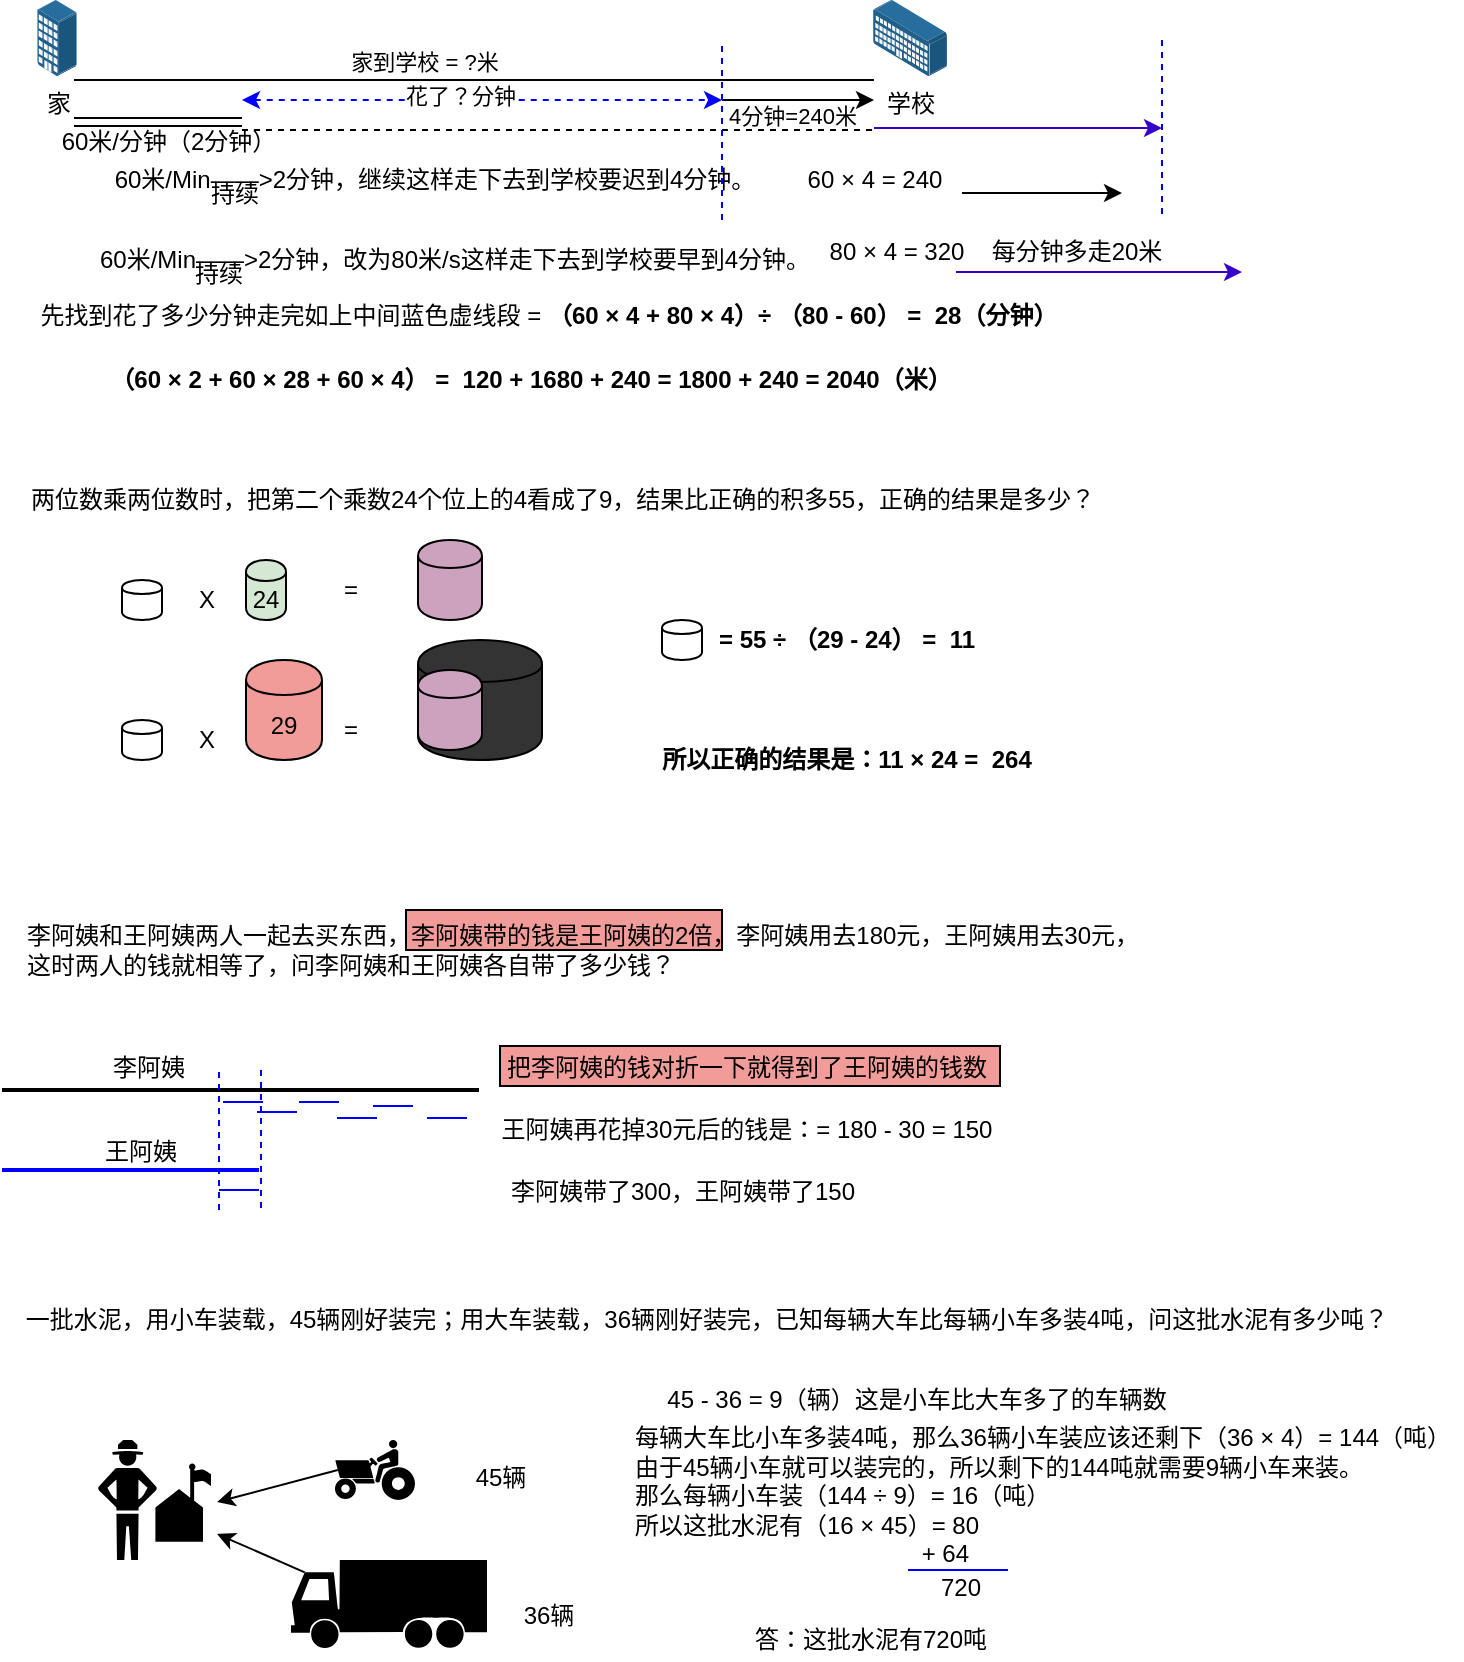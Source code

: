 <mxfile version="13.0.1" type="github">
  <diagram id="Pz9Wp0MGv7To2l7jw31U" name="第 1 页">
    <mxGraphModel dx="1422" dy="772" grid="1" gridSize="10" guides="1" tooltips="1" connect="1" arrows="1" fold="1" page="1" pageScale="1" pageWidth="827" pageHeight="1169" math="0" shadow="0">
      <root>
        <mxCell id="0" />
        <mxCell id="1" parent="0" />
        <mxCell id="qcMhjn22wfGFSeCv5ZoT-59" value="" style="rounded=0;whiteSpace=wrap;html=1;fillColor=#F19C99;" vertex="1" parent="1">
          <mxGeometry x="289" y="543" width="250" height="20" as="geometry" />
        </mxCell>
        <mxCell id="qcMhjn22wfGFSeCv5ZoT-38" value="把李阿姨的钱对折一下就得到了王阿姨的钱数" style="text;html=1;align=center;verticalAlign=middle;resizable=0;points=[];autosize=1;" vertex="1" parent="1">
          <mxGeometry x="282" y="544" width="260" height="20" as="geometry" />
        </mxCell>
        <mxCell id="qcMhjn22wfGFSeCv5ZoT-58" value="" style="rounded=0;whiteSpace=wrap;html=1;fillColor=#F19C99;" vertex="1" parent="1">
          <mxGeometry x="242" y="475" width="158" height="20" as="geometry" />
        </mxCell>
        <mxCell id="Qv1n9u9stY9VH0lMy7Xa-24" value="李阿姨和王阿姨两人一起去买东西，李阿姨带的钱是王阿姨的2倍，李阿姨用去180元，王阿姨用去30元，&lt;br&gt;&lt;div style=&quot;text-align: left&quot;&gt;&lt;span&gt;这时两人的钱就相等了，&lt;/span&gt;&lt;span&gt;问李阿姨和王阿姨各自带了多少钱？&lt;/span&gt;&lt;br&gt;&lt;/div&gt;" style="text;html=1;align=center;verticalAlign=middle;resizable=0;points=[];autosize=1;" parent="1" vertex="1">
          <mxGeometry x="45" y="480" width="570" height="30" as="geometry" />
        </mxCell>
        <mxCell id="Qv1n9u9stY9VH0lMy7Xa-1" value="" style="endArrow=none;html=1;" parent="1" edge="1">
          <mxGeometry width="50" height="50" relative="1" as="geometry">
            <mxPoint x="76" y="60" as="sourcePoint" />
            <mxPoint x="476" y="60" as="targetPoint" />
          </mxGeometry>
        </mxCell>
        <mxCell id="Qv1n9u9stY9VH0lMy7Xa-16" value="家到学校 = ?米" style="edgeLabel;html=1;align=center;verticalAlign=middle;resizable=0;points=[];" parent="Qv1n9u9stY9VH0lMy7Xa-1" vertex="1" connectable="0">
          <mxGeometry x="-0.125" relative="1" as="geometry">
            <mxPoint y="-9" as="offset" />
          </mxGeometry>
        </mxCell>
        <mxCell id="Qv1n9u9stY9VH0lMy7Xa-2" value="家" style="points=[];aspect=fixed;html=1;align=center;shadow=0;dashed=0;image;image=img/lib/allied_telesis/buildings/Apartments.svg;fontFamily=Helvetica;fontSize=12;fontColor=#000000;strokeColor=none;fillColor=none;gradientColor=none;" parent="1" vertex="1">
          <mxGeometry x="39" y="20" width="57" height="38" as="geometry" />
        </mxCell>
        <mxCell id="Qv1n9u9stY9VH0lMy7Xa-3" value="学校" style="points=[];aspect=fixed;html=1;align=center;shadow=0;dashed=0;image;image=img/lib/allied_telesis/buildings/Long_Building.svg;fontFamily=Helvetica;fontSize=12;fontColor=#000000;strokeColor=none;fillColor=none;gradientColor=none;" parent="1" vertex="1">
          <mxGeometry x="456" y="20" width="76" height="38" as="geometry" />
        </mxCell>
        <mxCell id="Qv1n9u9stY9VH0lMy7Xa-5" value="60米/Min——&amp;gt;2分钟，继续这样走下去到学校要迟到4分钟。" style="text;html=1;align=center;verticalAlign=middle;resizable=0;points=[];autosize=1;" parent="1" vertex="1">
          <mxGeometry x="86" y="100" width="340" height="20" as="geometry" />
        </mxCell>
        <mxCell id="Qv1n9u9stY9VH0lMy7Xa-6" value="60米/Min——&amp;gt;2分钟，改为80米/s这样走下去到学校要早到4分钟。" style="text;html=1;align=center;verticalAlign=middle;resizable=0;points=[];autosize=1;" parent="1" vertex="1">
          <mxGeometry x="81" y="140" width="370" height="20" as="geometry" />
        </mxCell>
        <mxCell id="Qv1n9u9stY9VH0lMy7Xa-7" value="" style="shape=link;html=1;" parent="1" edge="1">
          <mxGeometry width="50" height="50" relative="1" as="geometry">
            <mxPoint x="76" y="81" as="sourcePoint" />
            <mxPoint x="160" y="81" as="targetPoint" />
          </mxGeometry>
        </mxCell>
        <mxCell id="Qv1n9u9stY9VH0lMy7Xa-8" value="60米/分钟（2分钟）" style="text;html=1;align=center;verticalAlign=middle;resizable=0;points=[];autosize=1;" parent="1" vertex="1">
          <mxGeometry x="63" y="81" width="120" height="20" as="geometry" />
        </mxCell>
        <mxCell id="Qv1n9u9stY9VH0lMy7Xa-14" value="" style="endArrow=classic;html=1;" parent="1" edge="1">
          <mxGeometry width="50" height="50" relative="1" as="geometry">
            <mxPoint x="400" y="70" as="sourcePoint" />
            <mxPoint x="476" y="70" as="targetPoint" />
          </mxGeometry>
        </mxCell>
        <mxCell id="qcMhjn22wfGFSeCv5ZoT-44" value="4分钟=240米" style="edgeLabel;html=1;align=center;verticalAlign=middle;resizable=0;points=[];" vertex="1" connectable="0" parent="Qv1n9u9stY9VH0lMy7Xa-14">
          <mxGeometry x="-0.316" y="1" relative="1" as="geometry">
            <mxPoint x="9" y="9" as="offset" />
          </mxGeometry>
        </mxCell>
        <mxCell id="Qv1n9u9stY9VH0lMy7Xa-15" value="" style="endArrow=classic;html=1;fillColor=#6a00ff;strokeColor=#3700CC;" parent="1" edge="1">
          <mxGeometry width="50" height="50" relative="1" as="geometry">
            <mxPoint x="476" y="84" as="sourcePoint" />
            <mxPoint x="620" y="84" as="targetPoint" />
          </mxGeometry>
        </mxCell>
        <mxCell id="Qv1n9u9stY9VH0lMy7Xa-17" value="持续" style="text;html=1;align=center;verticalAlign=middle;resizable=0;points=[];autosize=1;" parent="1" vertex="1">
          <mxGeometry x="136" y="107" width="40" height="20" as="geometry" />
        </mxCell>
        <mxCell id="Qv1n9u9stY9VH0lMy7Xa-18" value="持续" style="text;html=1;align=center;verticalAlign=middle;resizable=0;points=[];autosize=1;" parent="1" vertex="1">
          <mxGeometry x="128" y="147" width="40" height="20" as="geometry" />
        </mxCell>
        <mxCell id="Qv1n9u9stY9VH0lMy7Xa-19" value="60 × 4 = 240" style="text;html=1;align=center;verticalAlign=middle;resizable=0;points=[];autosize=1;" parent="1" vertex="1">
          <mxGeometry x="436" y="100" width="80" height="20" as="geometry" />
        </mxCell>
        <mxCell id="Qv1n9u9stY9VH0lMy7Xa-20" value="80 × 4 = 320" style="text;html=1;align=center;verticalAlign=middle;resizable=0;points=[];autosize=1;" parent="1" vertex="1">
          <mxGeometry x="447" y="136" width="80" height="20" as="geometry" />
        </mxCell>
        <mxCell id="Qv1n9u9stY9VH0lMy7Xa-21" value="" style="endArrow=classic;html=1;" parent="1" edge="1">
          <mxGeometry width="50" height="50" relative="1" as="geometry">
            <mxPoint x="520" y="116.5" as="sourcePoint" />
            <mxPoint x="600" y="116.5" as="targetPoint" />
          </mxGeometry>
        </mxCell>
        <mxCell id="Qv1n9u9stY9VH0lMy7Xa-22" value="" style="endArrow=classic;html=1;fillColor=#6a00ff;strokeColor=#3700CC;" parent="1" edge="1">
          <mxGeometry width="50" height="50" relative="1" as="geometry">
            <mxPoint x="517" y="156" as="sourcePoint" />
            <mxPoint x="660" y="156" as="targetPoint" />
          </mxGeometry>
        </mxCell>
        <mxCell id="Qv1n9u9stY9VH0lMy7Xa-23" value="两位数乘两位数时，把第二个乘数24个位上的4看成了9，结果比正确的积多55，正确的结果是多少？" style="text;html=1;align=center;verticalAlign=middle;resizable=0;points=[];autosize=1;" parent="1" vertex="1">
          <mxGeometry x="45" y="260" width="550" height="20" as="geometry" />
        </mxCell>
        <mxCell id="Qv1n9u9stY9VH0lMy7Xa-25" value="一批水泥，用小车装载，45辆刚好装完；用大车装载，36辆刚好装完，已知每辆大车比每辆小车多装4吨，问这批水泥有多少吨？" style="text;html=1;align=center;verticalAlign=middle;resizable=0;points=[];autosize=1;" parent="1" vertex="1">
          <mxGeometry x="42" y="670" width="700" height="20" as="geometry" />
        </mxCell>
        <mxCell id="Qv1n9u9stY9VH0lMy7Xa-27" value="" style="shape=mxgraph.signs.transportation.tractor_1;html=1;pointerEvents=1;fillColor=#000000;strokeColor=none;verticalLabelPosition=bottom;verticalAlign=top;align=center;" parent="1" vertex="1">
          <mxGeometry x="206.5" y="740" width="40" height="30" as="geometry" />
        </mxCell>
        <mxCell id="Qv1n9u9stY9VH0lMy7Xa-28" value="" style="shape=mxgraph.signs.transportation.truck_3;html=1;pointerEvents=1;fillColor=#000000;strokeColor=none;verticalLabelPosition=bottom;verticalAlign=top;align=center;" parent="1" vertex="1">
          <mxGeometry x="184.5" y="800" width="98" height="44" as="geometry" />
        </mxCell>
        <mxCell id="Qv1n9u9stY9VH0lMy7Xa-29" value="" style="shape=mxgraph.signs.sports.ranger_station_2;html=1;pointerEvents=1;fillColor=#000000;strokeColor=none;verticalLabelPosition=bottom;verticalAlign=top;align=center;" parent="1" vertex="1">
          <mxGeometry x="87.5" y="740" width="57" height="60" as="geometry" />
        </mxCell>
        <mxCell id="Qv1n9u9stY9VH0lMy7Xa-30" value="" style="endArrow=classic;html=1;exitX=0.035;exitY=0.5;exitDx=0;exitDy=0;exitPerimeter=0;entryX=1.053;entryY=0.517;entryDx=0;entryDy=0;entryPerimeter=0;" parent="1" source="Qv1n9u9stY9VH0lMy7Xa-27" target="Qv1n9u9stY9VH0lMy7Xa-29" edge="1">
          <mxGeometry width="50" height="50" relative="1" as="geometry">
            <mxPoint x="254.5" y="780" as="sourcePoint" />
            <mxPoint x="294.5" y="758" as="targetPoint" />
          </mxGeometry>
        </mxCell>
        <mxCell id="Qv1n9u9stY9VH0lMy7Xa-33" value="" style="endArrow=classic;html=1;exitX=0.07;exitY=0.14;exitDx=0;exitDy=0;exitPerimeter=0;entryX=1.053;entryY=0.783;entryDx=0;entryDy=0;entryPerimeter=0;" parent="1" source="Qv1n9u9stY9VH0lMy7Xa-28" target="Qv1n9u9stY9VH0lMy7Xa-29" edge="1">
          <mxGeometry width="50" height="50" relative="1" as="geometry">
            <mxPoint x="217.9" y="765" as="sourcePoint" />
            <mxPoint x="157.521" y="781.02" as="targetPoint" />
          </mxGeometry>
        </mxCell>
        <mxCell id="Qv1n9u9stY9VH0lMy7Xa-34" value="45辆" style="text;html=1;align=center;verticalAlign=middle;resizable=0;points=[];autosize=1;" parent="1" vertex="1">
          <mxGeometry x="268.5" y="749" width="40" height="20" as="geometry" />
        </mxCell>
        <mxCell id="Qv1n9u9stY9VH0lMy7Xa-35" value="36辆" style="text;html=1;align=center;verticalAlign=middle;resizable=0;points=[];autosize=1;" parent="1" vertex="1">
          <mxGeometry x="292.5" y="818" width="40" height="20" as="geometry" />
        </mxCell>
        <mxCell id="qcMhjn22wfGFSeCv5ZoT-1" value="" style="shape=cylinder;whiteSpace=wrap;html=1;boundedLbl=1;backgroundOutline=1;" vertex="1" parent="1">
          <mxGeometry x="100" y="310" width="20" height="20" as="geometry" />
        </mxCell>
        <mxCell id="qcMhjn22wfGFSeCv5ZoT-2" value="24" style="shape=cylinder;whiteSpace=wrap;html=1;boundedLbl=1;backgroundOutline=1;fillColor=#D5E8D4;" vertex="1" parent="1">
          <mxGeometry x="162" y="300" width="20" height="30" as="geometry" />
        </mxCell>
        <mxCell id="qcMhjn22wfGFSeCv5ZoT-3" value="" style="shape=cylinder;whiteSpace=wrap;html=1;boundedLbl=1;backgroundOutline=1;fillColor=#CDA2BE;" vertex="1" parent="1">
          <mxGeometry x="248" y="290" width="32" height="40" as="geometry" />
        </mxCell>
        <mxCell id="qcMhjn22wfGFSeCv5ZoT-4" value="X" style="text;html=1;align=center;verticalAlign=middle;resizable=0;points=[];autosize=1;" vertex="1" parent="1">
          <mxGeometry x="132" y="310" width="20" height="20" as="geometry" />
        </mxCell>
        <mxCell id="qcMhjn22wfGFSeCv5ZoT-5" value="=" style="text;html=1;align=center;verticalAlign=middle;resizable=0;points=[];autosize=1;" vertex="1" parent="1">
          <mxGeometry x="204" y="305" width="20" height="20" as="geometry" />
        </mxCell>
        <mxCell id="qcMhjn22wfGFSeCv5ZoT-6" value="" style="shape=cylinder;whiteSpace=wrap;html=1;boundedLbl=1;backgroundOutline=1;" vertex="1" parent="1">
          <mxGeometry x="100" y="380" width="20" height="20" as="geometry" />
        </mxCell>
        <mxCell id="qcMhjn22wfGFSeCv5ZoT-7" value="29" style="shape=cylinder;whiteSpace=wrap;html=1;boundedLbl=1;backgroundOutline=1;fillColor=#F19C99;" vertex="1" parent="1">
          <mxGeometry x="162" y="350" width="38" height="50" as="geometry" />
        </mxCell>
        <mxCell id="qcMhjn22wfGFSeCv5ZoT-8" value="" style="shape=cylinder;whiteSpace=wrap;html=1;boundedLbl=1;backgroundOutline=1;fillColor=#333333;" vertex="1" parent="1">
          <mxGeometry x="248" y="340" width="62" height="60" as="geometry" />
        </mxCell>
        <mxCell id="qcMhjn22wfGFSeCv5ZoT-9" value="X" style="text;html=1;align=center;verticalAlign=middle;resizable=0;points=[];autosize=1;" vertex="1" parent="1">
          <mxGeometry x="132" y="380" width="20" height="20" as="geometry" />
        </mxCell>
        <mxCell id="qcMhjn22wfGFSeCv5ZoT-10" value="=" style="text;html=1;align=center;verticalAlign=middle;resizable=0;points=[];autosize=1;" vertex="1" parent="1">
          <mxGeometry x="204" y="375" width="20" height="20" as="geometry" />
        </mxCell>
        <mxCell id="qcMhjn22wfGFSeCv5ZoT-11" value="" style="endArrow=none;html=1;fontStyle=1;strokeWidth=2;" edge="1" parent="1">
          <mxGeometry width="50" height="50" relative="1" as="geometry">
            <mxPoint x="40" y="565" as="sourcePoint" />
            <mxPoint x="278.5" y="565" as="targetPoint" />
          </mxGeometry>
        </mxCell>
        <mxCell id="qcMhjn22wfGFSeCv5ZoT-12" value="" style="endArrow=none;html=1;strokeWidth=2;strokeColor=#0000FF;" edge="1" parent="1">
          <mxGeometry width="50" height="50" relative="1" as="geometry">
            <mxPoint x="40" y="605" as="sourcePoint" />
            <mxPoint x="168.5" y="605" as="targetPoint" />
          </mxGeometry>
        </mxCell>
        <mxCell id="qcMhjn22wfGFSeCv5ZoT-13" value="李阿姨" style="text;html=1;align=center;verticalAlign=middle;resizable=0;points=[];autosize=1;" vertex="1" parent="1">
          <mxGeometry x="87.5" y="544" width="50" height="20" as="geometry" />
        </mxCell>
        <mxCell id="qcMhjn22wfGFSeCv5ZoT-14" value="王阿姨" style="text;html=1;align=center;verticalAlign=middle;resizable=0;points=[];autosize=1;" vertex="1" parent="1">
          <mxGeometry x="83.5" y="586" width="50" height="20" as="geometry" />
        </mxCell>
        <mxCell id="qcMhjn22wfGFSeCv5ZoT-16" value="" style="endArrow=none;html=1;strokeWidth=1;strokeColor=#0000FF;" edge="1" parent="1">
          <mxGeometry width="50" height="50" relative="1" as="geometry">
            <mxPoint x="148.5" y="615" as="sourcePoint" />
            <mxPoint x="168.5" y="615" as="targetPoint" />
          </mxGeometry>
        </mxCell>
        <mxCell id="qcMhjn22wfGFSeCv5ZoT-28" value="" style="endArrow=none;html=1;strokeWidth=1;strokeColor=#0000FF;" edge="1" parent="1">
          <mxGeometry width="50" height="50" relative="1" as="geometry">
            <mxPoint x="150.5" y="571" as="sourcePoint" />
            <mxPoint x="170.5" y="571" as="targetPoint" />
            <Array as="points">
              <mxPoint x="160.5" y="571" />
            </Array>
          </mxGeometry>
        </mxCell>
        <mxCell id="qcMhjn22wfGFSeCv5ZoT-29" value="" style="endArrow=none;html=1;strokeWidth=1;strokeColor=#0000FF;" edge="1" parent="1">
          <mxGeometry width="50" height="50" relative="1" as="geometry">
            <mxPoint x="167.5" y="576" as="sourcePoint" />
            <mxPoint x="187.5" y="576" as="targetPoint" />
            <Array as="points">
              <mxPoint x="177.5" y="576" />
            </Array>
          </mxGeometry>
        </mxCell>
        <mxCell id="qcMhjn22wfGFSeCv5ZoT-30" value="" style="endArrow=none;html=1;strokeWidth=1;strokeColor=#0000FF;" edge="1" parent="1">
          <mxGeometry width="50" height="50" relative="1" as="geometry">
            <mxPoint x="188.5" y="571" as="sourcePoint" />
            <mxPoint x="208.5" y="571" as="targetPoint" />
            <Array as="points">
              <mxPoint x="198.5" y="571" />
            </Array>
          </mxGeometry>
        </mxCell>
        <mxCell id="qcMhjn22wfGFSeCv5ZoT-31" value="" style="endArrow=none;html=1;strokeWidth=1;strokeColor=#0000FF;" edge="1" parent="1">
          <mxGeometry width="50" height="50" relative="1" as="geometry">
            <mxPoint x="207.5" y="579" as="sourcePoint" />
            <mxPoint x="227.5" y="579" as="targetPoint" />
            <Array as="points">
              <mxPoint x="217.5" y="579" />
            </Array>
          </mxGeometry>
        </mxCell>
        <mxCell id="qcMhjn22wfGFSeCv5ZoT-32" value="" style="endArrow=none;html=1;strokeWidth=1;strokeColor=#0000FF;" edge="1" parent="1">
          <mxGeometry width="50" height="50" relative="1" as="geometry">
            <mxPoint x="225.5" y="573" as="sourcePoint" />
            <mxPoint x="245.5" y="573" as="targetPoint" />
            <Array as="points">
              <mxPoint x="235.5" y="573" />
            </Array>
          </mxGeometry>
        </mxCell>
        <mxCell id="qcMhjn22wfGFSeCv5ZoT-33" value="" style="endArrow=none;dashed=1;html=1;strokeColor=#0000FF;strokeWidth=1;" edge="1" parent="1">
          <mxGeometry width="50" height="50" relative="1" as="geometry">
            <mxPoint x="148.5" y="625" as="sourcePoint" />
            <mxPoint x="148.5" y="555" as="targetPoint" />
          </mxGeometry>
        </mxCell>
        <mxCell id="qcMhjn22wfGFSeCv5ZoT-34" value="" style="endArrow=none;html=1;strokeWidth=1;strokeColor=#0000FF;" edge="1" parent="1">
          <mxGeometry width="50" height="50" relative="1" as="geometry">
            <mxPoint x="252.5" y="579" as="sourcePoint" />
            <mxPoint x="272.5" y="579" as="targetPoint" />
            <Array as="points">
              <mxPoint x="262.5" y="579" />
            </Array>
          </mxGeometry>
        </mxCell>
        <mxCell id="qcMhjn22wfGFSeCv5ZoT-35" value="" style="shape=cylinder;whiteSpace=wrap;html=1;boundedLbl=1;backgroundOutline=1;fillColor=#CDA2BE;" vertex="1" parent="1">
          <mxGeometry x="248" y="355" width="32" height="40" as="geometry" />
        </mxCell>
        <mxCell id="qcMhjn22wfGFSeCv5ZoT-41" value="先找到花了多少分钟走完如上中间蓝色虚线段 = &lt;b&gt;（60 × 4 + 80 × 4）÷ （80 - 60） =&amp;nbsp; 28（分钟）&lt;/b&gt;" style="text;html=1;align=center;verticalAlign=middle;resizable=0;points=[];autosize=1;" vertex="1" parent="1">
          <mxGeometry x="52.5" y="168" width="520" height="20" as="geometry" />
        </mxCell>
        <mxCell id="qcMhjn22wfGFSeCv5ZoT-42" value="" style="endArrow=classic;startArrow=classic;html=1;strokeColor=#0000FF;strokeWidth=1;dashed=1;" edge="1" parent="1">
          <mxGeometry width="50" height="50" relative="1" as="geometry">
            <mxPoint x="160" y="70" as="sourcePoint" />
            <mxPoint x="400" y="70" as="targetPoint" />
          </mxGeometry>
        </mxCell>
        <mxCell id="qcMhjn22wfGFSeCv5ZoT-43" value="花了？分钟" style="edgeLabel;html=1;align=center;verticalAlign=middle;resizable=0;points=[];" vertex="1" connectable="0" parent="qcMhjn22wfGFSeCv5ZoT-42">
          <mxGeometry x="-0.092" y="2" relative="1" as="geometry">
            <mxPoint as="offset" />
          </mxGeometry>
        </mxCell>
        <mxCell id="Qv1n9u9stY9VH0lMy7Xa-9" value="" style="endArrow=none;dashed=1;html=1;" parent="1" edge="1">
          <mxGeometry width="50" height="50" relative="1" as="geometry">
            <mxPoint x="160" y="85" as="sourcePoint" />
            <mxPoint x="476" y="85" as="targetPoint" />
          </mxGeometry>
        </mxCell>
        <mxCell id="qcMhjn22wfGFSeCv5ZoT-46" value="每分钟多走20米" style="text;html=1;align=center;verticalAlign=middle;resizable=0;points=[];autosize=1;" vertex="1" parent="1">
          <mxGeometry x="527" y="136" width="100" height="20" as="geometry" />
        </mxCell>
        <mxCell id="qcMhjn22wfGFSeCv5ZoT-47" value="" style="endArrow=none;dashed=1;html=1;strokeColor=#0000FF;strokeWidth=1;" edge="1" parent="1">
          <mxGeometry width="50" height="50" relative="1" as="geometry">
            <mxPoint x="400" y="130" as="sourcePoint" />
            <mxPoint x="400" y="40" as="targetPoint" />
          </mxGeometry>
        </mxCell>
        <mxCell id="qcMhjn22wfGFSeCv5ZoT-48" value="" style="endArrow=none;dashed=1;html=1;strokeColor=#0000FF;strokeWidth=1;" edge="1" parent="1">
          <mxGeometry width="50" height="50" relative="1" as="geometry">
            <mxPoint x="620" y="127" as="sourcePoint" />
            <mxPoint x="620" y="37" as="targetPoint" />
          </mxGeometry>
        </mxCell>
        <mxCell id="qcMhjn22wfGFSeCv5ZoT-49" value="&lt;b&gt;（60 × 2 + 60 × 28 + 60 × 4） =&amp;nbsp; 120 + 1680 + 240 = 1800 + 240 = 2040（米）&lt;/b&gt;" style="text;html=1;align=center;verticalAlign=middle;resizable=0;points=[];autosize=1;" vertex="1" parent="1">
          <mxGeometry x="83.5" y="200" width="440" height="20" as="geometry" />
        </mxCell>
        <mxCell id="qcMhjn22wfGFSeCv5ZoT-51" value="" style="shape=cylinder;whiteSpace=wrap;html=1;boundedLbl=1;backgroundOutline=1;" vertex="1" parent="1">
          <mxGeometry x="370" y="330" width="20" height="20" as="geometry" />
        </mxCell>
        <mxCell id="qcMhjn22wfGFSeCv5ZoT-52" value="&lt;b&gt;= 55 ÷ （29 - 24） =&amp;nbsp; 11&lt;/b&gt;" style="text;html=1;align=center;verticalAlign=middle;resizable=0;points=[];autosize=1;" vertex="1" parent="1">
          <mxGeometry x="392" y="330" width="140" height="20" as="geometry" />
        </mxCell>
        <mxCell id="qcMhjn22wfGFSeCv5ZoT-53" value="&lt;b&gt;所以正确的结果是：11&amp;nbsp;× 24 =&amp;nbsp; 264&lt;/b&gt;" style="text;html=1;align=center;verticalAlign=middle;resizable=0;points=[];autosize=1;" vertex="1" parent="1">
          <mxGeometry x="362" y="390" width="200" height="20" as="geometry" />
        </mxCell>
        <mxCell id="qcMhjn22wfGFSeCv5ZoT-54" value="王阿姨再花掉30元后的钱是：= 180 - 30 = 150" style="text;html=1;align=center;verticalAlign=middle;resizable=0;points=[];autosize=1;" vertex="1" parent="1">
          <mxGeometry x="282" y="575" width="260" height="20" as="geometry" />
        </mxCell>
        <mxCell id="qcMhjn22wfGFSeCv5ZoT-55" value="" style="endArrow=none;dashed=1;html=1;strokeColor=#0000FF;strokeWidth=1;" edge="1" parent="1">
          <mxGeometry width="50" height="50" relative="1" as="geometry">
            <mxPoint x="169.5" y="624" as="sourcePoint" />
            <mxPoint x="169.5" y="554" as="targetPoint" />
          </mxGeometry>
        </mxCell>
        <mxCell id="qcMhjn22wfGFSeCv5ZoT-56" value="李阿姨带了300，王阿姨带了150" style="text;html=1;align=center;verticalAlign=middle;resizable=0;points=[];autosize=1;" vertex="1" parent="1">
          <mxGeometry x="285" y="606" width="190" height="20" as="geometry" />
        </mxCell>
        <mxCell id="qcMhjn22wfGFSeCv5ZoT-60" value="45 - 36 = 9（辆）这是小车比大车多了的车辆数" style="text;html=1;align=center;verticalAlign=middle;resizable=0;points=[];autosize=1;" vertex="1" parent="1">
          <mxGeometry x="362" y="710" width="270" height="20" as="geometry" />
        </mxCell>
        <mxCell id="qcMhjn22wfGFSeCv5ZoT-61" value="&lt;div style=&quot;text-align: left&quot;&gt;&lt;span&gt;每辆大车比小车多装4吨，那么36辆小车装应该还剩下（36 × 4）= 144（吨）&lt;/span&gt;&lt;/div&gt;&lt;div style=&quot;text-align: left&quot;&gt;&lt;span&gt;由于45辆小车就可以装完的，所以剩下的144吨就需要9辆小车来装。&lt;/span&gt;&lt;/div&gt;&lt;div style=&quot;text-align: left&quot;&gt;&lt;span&gt;那么每辆小车装（144 ÷ 9）= 16（吨）&lt;/span&gt;&lt;/div&gt;&lt;div style=&quot;text-align: left&quot;&gt;&lt;span&gt;所以这批水泥有（16 × 45）= 80&lt;/span&gt;&lt;/div&gt;&lt;div style=&quot;text-align: left&quot;&gt;&lt;span&gt;&amp;nbsp; &amp;nbsp; &amp;nbsp; &amp;nbsp; &amp;nbsp; &amp;nbsp; &amp;nbsp; &amp;nbsp; &amp;nbsp; &amp;nbsp; &amp;nbsp; &amp;nbsp; &amp;nbsp; &amp;nbsp; &amp;nbsp; &amp;nbsp; &amp;nbsp; &amp;nbsp; &amp;nbsp; &amp;nbsp; &amp;nbsp; &amp;nbsp;+ 64&lt;/span&gt;&lt;/div&gt;&lt;div style=&quot;text-align: left&quot;&gt;&lt;span&gt;&amp;nbsp; &amp;nbsp; &amp;nbsp; &amp;nbsp; &amp;nbsp; &amp;nbsp; &amp;nbsp; &amp;nbsp; &amp;nbsp; &amp;nbsp; &amp;nbsp; &amp;nbsp; &amp;nbsp; &amp;nbsp; &amp;nbsp; &amp;nbsp; &amp;nbsp; &amp;nbsp; &amp;nbsp; &amp;nbsp;&lt;/span&gt;&lt;/div&gt;" style="text;html=1;align=center;verticalAlign=middle;resizable=0;points=[];autosize=1;" vertex="1" parent="1">
          <mxGeometry x="350" y="730" width="420" height="90" as="geometry" />
        </mxCell>
        <mxCell id="qcMhjn22wfGFSeCv5ZoT-62" value="" style="endArrow=none;html=1;strokeColor=#0000FF;strokeWidth=1;" edge="1" parent="1">
          <mxGeometry width="50" height="50" relative="1" as="geometry">
            <mxPoint x="493" y="805" as="sourcePoint" />
            <mxPoint x="543" y="805" as="targetPoint" />
          </mxGeometry>
        </mxCell>
        <mxCell id="qcMhjn22wfGFSeCv5ZoT-63" value="720" style="text;html=1;align=center;verticalAlign=middle;resizable=0;points=[];autosize=1;" vertex="1" parent="1">
          <mxGeometry x="499" y="804" width="40" height="20" as="geometry" />
        </mxCell>
        <mxCell id="qcMhjn22wfGFSeCv5ZoT-64" value="答：这批水泥有720吨" style="text;html=1;align=center;verticalAlign=middle;resizable=0;points=[];autosize=1;" vertex="1" parent="1">
          <mxGeometry x="409" y="830" width="130" height="20" as="geometry" />
        </mxCell>
      </root>
    </mxGraphModel>
  </diagram>
</mxfile>
